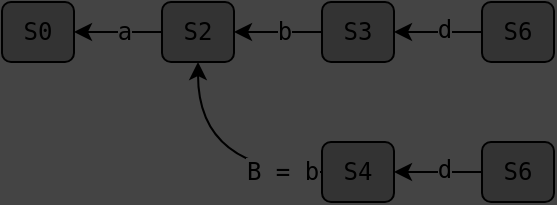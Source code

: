 <mxfile version="25.0.2">
  <diagram name="Page-1" id="PYJ2EbEZMSt3SerLNBYG">
    <mxGraphModel dx="580" dy="589" grid="1" gridSize="10" guides="1" tooltips="1" connect="1" arrows="1" fold="1" page="1" pageScale="1" pageWidth="827" pageHeight="1169" background="#444444" math="0" shadow="0">
      <root>
        <mxCell id="0" />
        <mxCell id="1" parent="0" />
        <mxCell id="hS7_LjZfpNOxfmpkIFcN-1" value="&lt;div style=&quot;&quot;&gt;S0&lt;/div&gt;" style="rounded=1;whiteSpace=wrap;html=1;fontFamily=monospace;align=center;spacing=7;verticalAlign=middle;spacingTop=0;fillColor=#333333;" parent="1" vertex="1">
          <mxGeometry x="10" y="10" width="36" height="30" as="geometry" />
        </mxCell>
        <mxCell id="AJydTl7aPhsoLI8RVH1J-3" style="edgeStyle=orthogonalEdgeStyle;rounded=0;orthogonalLoop=1;jettySize=auto;html=1;fontFamily=monospace;fontSize=12;fontColor=default;labelBackgroundColor=#444444;resizable=0;" parent="1" source="AJydTl7aPhsoLI8RVH1J-2" target="hS7_LjZfpNOxfmpkIFcN-1" edge="1">
          <mxGeometry relative="1" as="geometry" />
        </mxCell>
        <mxCell id="AJydTl7aPhsoLI8RVH1J-4" value="a" style="edgeLabel;html=1;align=center;verticalAlign=middle;resizable=0;points=[];rounded=0;strokeColor=default;spacing=10;fontFamily=monospace;fontSize=12;fontColor=default;labelBackgroundColor=#444444;fillColor=default;gradientColor=none;" parent="AJydTl7aPhsoLI8RVH1J-3" vertex="1" connectable="0">
          <mxGeometry x="-0.136" y="2" relative="1" as="geometry">
            <mxPoint y="-2" as="offset" />
          </mxGeometry>
        </mxCell>
        <mxCell id="AJydTl7aPhsoLI8RVH1J-2" value="&lt;div style=&quot;&quot;&gt;S2&lt;/div&gt;" style="rounded=1;whiteSpace=wrap;html=1;fontFamily=monospace;align=center;spacing=7;verticalAlign=middle;spacingTop=0;fillColor=#333333;strokeColor=default;fontSize=12;fontColor=default;" parent="1" vertex="1">
          <mxGeometry x="90" y="10" width="36" height="30" as="geometry" />
        </mxCell>
        <mxCell id="AJydTl7aPhsoLI8RVH1J-6" style="edgeStyle=orthogonalEdgeStyle;rounded=0;orthogonalLoop=1;jettySize=auto;html=1;fontFamily=monospace;fontSize=12;fontColor=default;labelBackgroundColor=#444444;resizable=0;" parent="1" source="AJydTl7aPhsoLI8RVH1J-5" target="AJydTl7aPhsoLI8RVH1J-2" edge="1">
          <mxGeometry relative="1" as="geometry" />
        </mxCell>
        <mxCell id="AJydTl7aPhsoLI8RVH1J-7" value="b" style="edgeLabel;html=1;align=center;verticalAlign=middle;resizable=0;points=[];rounded=0;strokeColor=default;spacing=10;fontFamily=monospace;fontSize=12;fontColor=default;labelBackgroundColor=#444444;fillColor=default;gradientColor=none;" parent="AJydTl7aPhsoLI8RVH1J-6" vertex="1" connectable="0">
          <mxGeometry x="-0.182" y="2" relative="1" as="geometry">
            <mxPoint x="-1" y="-2" as="offset" />
          </mxGeometry>
        </mxCell>
        <mxCell id="AJydTl7aPhsoLI8RVH1J-5" value="&lt;div style=&quot;&quot;&gt;S3&lt;/div&gt;" style="rounded=1;whiteSpace=wrap;html=1;fontFamily=monospace;align=center;spacing=7;verticalAlign=middle;spacingTop=0;fillColor=#333333;strokeColor=default;fontSize=12;fontColor=default;" parent="1" vertex="1">
          <mxGeometry x="170" y="10" width="36" height="30" as="geometry" />
        </mxCell>
        <mxCell id="AJydTl7aPhsoLI8RVH1J-9" style="edgeStyle=orthogonalEdgeStyle;rounded=0;orthogonalLoop=1;jettySize=auto;html=1;fontFamily=monospace;fontSize=12;fontColor=default;labelBackgroundColor=#444444;resizable=0;curved=1;" parent="1" source="AJydTl7aPhsoLI8RVH1J-8" target="AJydTl7aPhsoLI8RVH1J-2" edge="1">
          <mxGeometry relative="1" as="geometry" />
        </mxCell>
        <mxCell id="AJydTl7aPhsoLI8RVH1J-10" value="B = b" style="edgeLabel;html=1;align=center;verticalAlign=middle;resizable=0;points=[];rounded=0;strokeColor=default;spacingTop=0;spacing=10;fontFamily=monospace;fontSize=12;fontColor=default;fillColor=default;labelBackgroundColor=#444444;gradientColor=none;" parent="AJydTl7aPhsoLI8RVH1J-9" vertex="1" connectable="0">
          <mxGeometry x="-0.197" y="-9" relative="1" as="geometry">
            <mxPoint x="27" y="9" as="offset" />
          </mxGeometry>
        </mxCell>
        <mxCell id="AJydTl7aPhsoLI8RVH1J-8" value="&lt;div style=&quot;&quot;&gt;S4&lt;/div&gt;" style="rounded=1;whiteSpace=wrap;html=1;fontFamily=monospace;align=center;spacing=7;verticalAlign=middle;spacingTop=0;fillColor=#333333;strokeColor=default;fontSize=12;fontColor=default;" parent="1" vertex="1">
          <mxGeometry x="170" y="80" width="36" height="30" as="geometry" />
        </mxCell>
        <mxCell id="AJydTl7aPhsoLI8RVH1J-13" style="edgeStyle=orthogonalEdgeStyle;rounded=0;orthogonalLoop=1;jettySize=auto;html=1;fontFamily=monospace;fontSize=12;fontColor=default;labelBackgroundColor=#444444;resizable=0;" parent="1" source="AJydTl7aPhsoLI8RVH1J-11" target="AJydTl7aPhsoLI8RVH1J-5" edge="1">
          <mxGeometry relative="1" as="geometry" />
        </mxCell>
        <mxCell id="AJydTl7aPhsoLI8RVH1J-16" value="d" style="edgeLabel;html=1;align=center;verticalAlign=middle;resizable=0;points=[];rounded=0;strokeColor=default;spacing=10;fontFamily=monospace;fontSize=12;fontColor=default;labelBackgroundColor=#444444;fillColor=default;gradientColor=none;" parent="AJydTl7aPhsoLI8RVH1J-13" vertex="1" connectable="0">
          <mxGeometry x="-0.227" y="3" relative="1" as="geometry">
            <mxPoint x="-2" y="-4" as="offset" />
          </mxGeometry>
        </mxCell>
        <mxCell id="AJydTl7aPhsoLI8RVH1J-11" value="&lt;div style=&quot;&quot;&gt;S6&lt;/div&gt;" style="rounded=1;whiteSpace=wrap;html=1;fontFamily=monospace;align=center;spacing=7;verticalAlign=middle;spacingTop=0;fillColor=#333333;strokeColor=default;fontSize=12;fontColor=default;" parent="1" vertex="1">
          <mxGeometry x="250" y="10" width="36" height="30" as="geometry" />
        </mxCell>
        <mxCell id="AJydTl7aPhsoLI8RVH1J-15" style="edgeStyle=orthogonalEdgeStyle;rounded=0;orthogonalLoop=1;jettySize=auto;html=1;fontFamily=monospace;fontSize=12;fontColor=default;labelBackgroundColor=#444444;resizable=0;" parent="1" source="AJydTl7aPhsoLI8RVH1J-12" target="AJydTl7aPhsoLI8RVH1J-8" edge="1">
          <mxGeometry relative="1" as="geometry" />
        </mxCell>
        <mxCell id="AJydTl7aPhsoLI8RVH1J-17" value="d" style="edgeLabel;html=1;align=center;verticalAlign=middle;resizable=0;points=[];rounded=0;strokeColor=default;spacing=10;fontFamily=monospace;fontSize=12;fontColor=default;labelBackgroundColor=#444444;fillColor=default;gradientColor=none;" parent="AJydTl7aPhsoLI8RVH1J-15" vertex="1" connectable="0">
          <mxGeometry x="-0.318" y="3" relative="1" as="geometry">
            <mxPoint x="-4" y="-4" as="offset" />
          </mxGeometry>
        </mxCell>
        <mxCell id="AJydTl7aPhsoLI8RVH1J-12" value="&lt;div style=&quot;&quot;&gt;S6&lt;/div&gt;" style="rounded=1;whiteSpace=wrap;html=1;fontFamily=monospace;align=center;spacing=7;verticalAlign=middle;spacingTop=0;fillColor=#333333;strokeColor=default;fontSize=12;fontColor=default;" parent="1" vertex="1">
          <mxGeometry x="250" y="80" width="36" height="30" as="geometry" />
        </mxCell>
      </root>
    </mxGraphModel>
  </diagram>
</mxfile>
